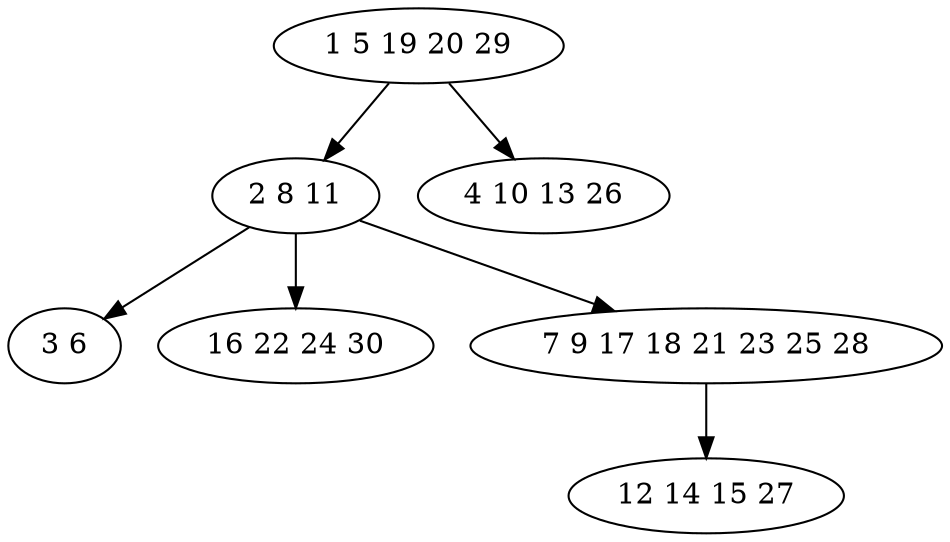 digraph true_tree {
	"0" -> "1"
	"1" -> "2"
	"1" -> "3"
	"1" -> "4"
	"4" -> "5"
	"0" -> "6"
	"0" [label="1 5 19 20 29"];
	"1" [label="2 8 11"];
	"2" [label="3 6"];
	"3" [label="16 22 24 30"];
	"4" [label="7 9 17 18 21 23 25 28"];
	"5" [label="12 14 15 27"];
	"6" [label="4 10 13 26"];
}
